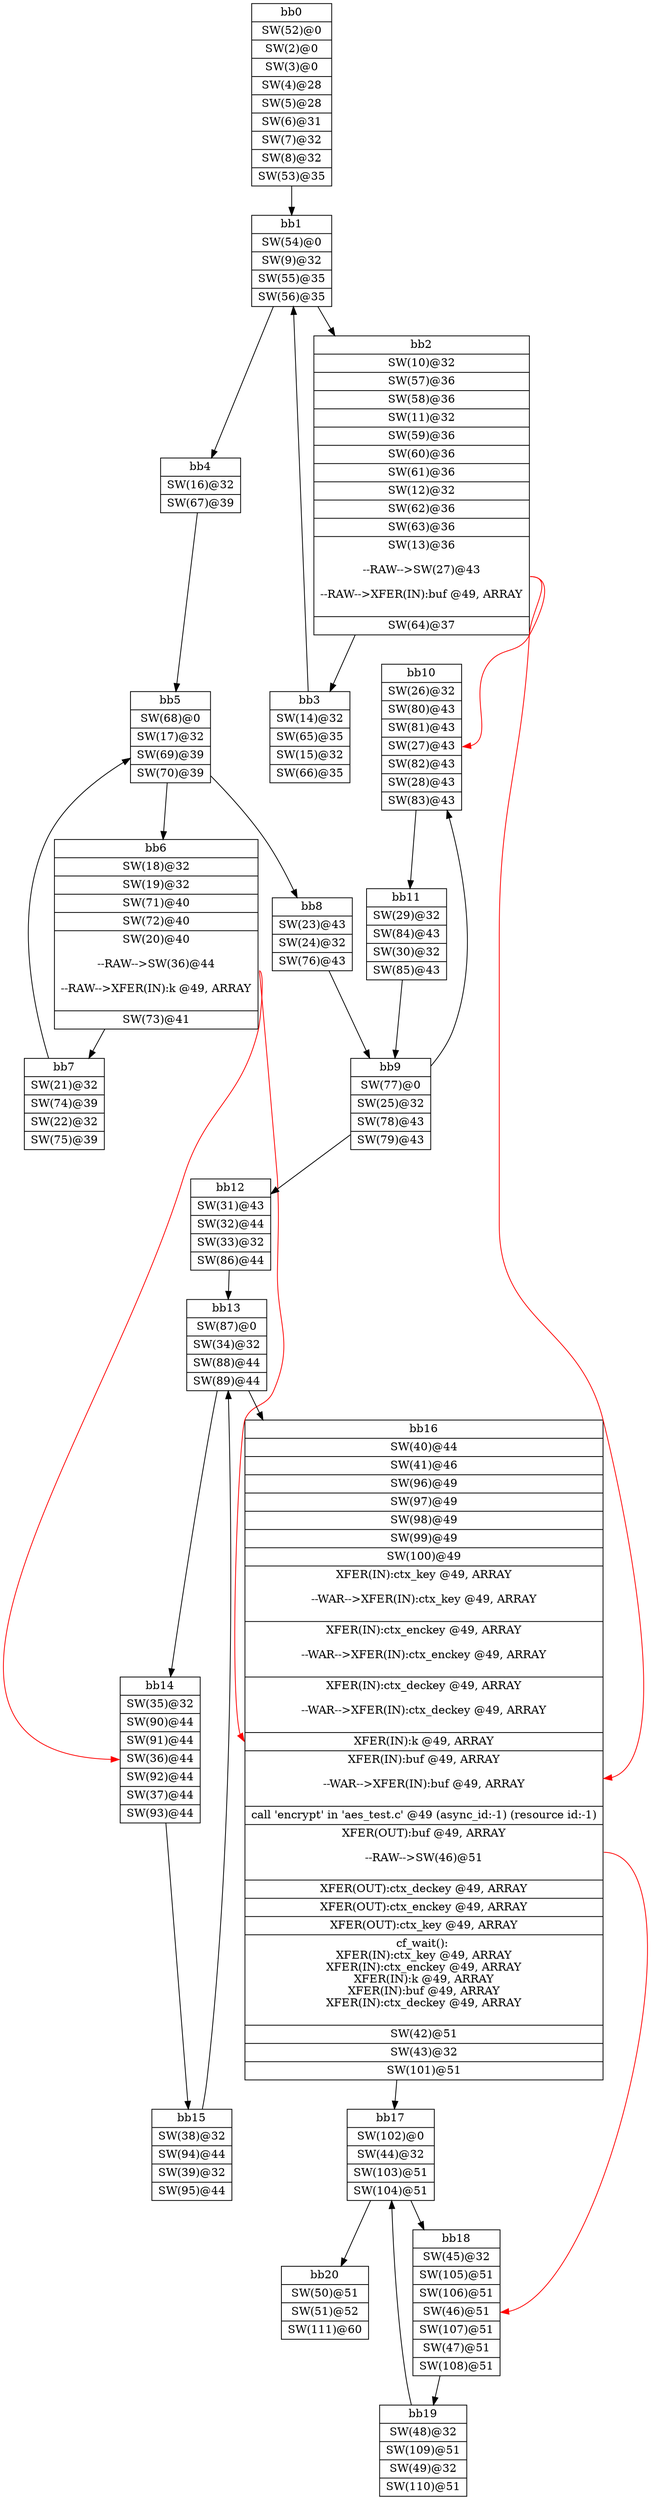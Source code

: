 digraph CDFG {
node [shape=record];
bb0 [shape=record, label = "{bb0|<x0x3da35a0>SW(52)@0\n|<x0x330f4d0>SW(2)@0\n|<x0x3311050>SW(3)@0\n|<x0x3d98360>SW(4)@28\n|<x0x3d985c0>SW(5)@28\n|<x0x3d9a800>SW(6)@31\n|<x0x3d987b0>SW(7)@32\n|<x0x3d98910>SW(8)@32\n|<x0x3da37b0>SW(53)@35\n}"];
bb1 [shape=record, label = "{bb1|<x0x3da3970>SW(54)@0\n|<x0x3d98a70>SW(9)@32\n|<x0x3da3ad0>SW(55)@35\n|<x0x3da3ca0>SW(56)@35\n}"];
bb2 [shape=record, label = "{bb2|<x0x3d999b0>SW(10)@32\n|<x0x3da0710>SW(57)@36\n|<x0x3da0860>SW(58)@36\n|<x0x3d99b10>SW(11)@32\n|<x0x3da0a20>SW(59)@36\n|<x0x3da0bf0>SW(60)@36\n|<x0x3da0dc0>SW(61)@36\n|<x0x3d99c70>SW(12)@32\n|<x0x3da0f80>SW(62)@36\n|<x0x3da1110>SW(63)@36\n|<x0x3d99e40>SW(13)@36\n\n--RAW--\>SW(27)@43\n\n--RAW--\>XFER(IN):buf @49, ARRAY\n\n|<x0x3da11d0>SW(64)@37\n}"];
bb3 [shape=record, label = "{bb3|<x0x3d9a170>SW(14)@32\n|<x0x3da1510>SW(65)@35\n|<x0x3d9d910>SW(15)@32\n|<x0x3da16d0>SW(66)@35\n}"];
bb4 [shape=record, label = "{bb4|<x0x3d9a320>SW(16)@32\n|<x0x3da1790>SW(67)@39\n}"];
bb5 [shape=record, label = "{bb5|<x0x3da1a10>SW(68)@0\n|<x0x3d9a4e0>SW(17)@32\n|<x0x3da2090>SW(69)@39\n|<x0x3da21e0>SW(70)@39\n}"];
bb6 [shape=record, label = "{bb6|<x0x3d9cf30>SW(18)@32\n|<x0x3d9d100>SW(19)@32\n|<x0x3da1d30>SW(71)@40\n|<x0x3da6120>SW(72)@40\n|<x0x3d9d2d0>SW(20)@40\n\n--RAW--\>SW(36)@44\n\n--RAW--\>XFER(IN):k @49, ARRAY\n\n|<x0x3da6340>SW(73)@41\n}"];
bb7 [shape=record, label = "{bb7|<x0x3d9d5d0>SW(21)@32\n|<x0x3da6650>SW(74)@39\n|<x0x3d9d6f0>SW(22)@32\n|<x0x3da86f0>SW(75)@39\n}"];
bb8 [shape=record, label = "{bb8|<x0x3d9cb30>SW(23)@43\n|<x0x3d9a990>SW(24)@32\n|<x0x3da73c0>SW(76)@43\n}"];
bb9 [shape=record, label = "{bb9|<x0x3da6ca0>SW(77)@0\n|<x0x3d9db20>SW(25)@32\n|<x0x3da6e00>SW(78)@43\n|<x0x3da6fd0>SW(79)@43\n}"];
bb10 [shape=record, label = "{bb10|<x0x3d9dcf0>SW(26)@32\n|<x0x3da7750>SW(80)@43\n|<x0x3da7920>SW(81)@43\n|<x0x3d9aa30>SW(27)@43\n|<x0x3da7b40>SW(82)@43\n|<x0x3d9ad40>SW(28)@43\n|<x0x3da7d30>SW(83)@43\n}"];
bb11 [shape=record, label = "{bb11|<x0x3d9ade0>SW(29)@32\n|<x0x3da7df0>SW(84)@43\n|<x0x3d9ae80>SW(30)@32\n|<x0x3da7fb0>SW(85)@43\n}"];
bb12 [shape=record, label = "{bb12|<x0x3d9af20>SW(31)@43\n|<x0x3d9b150>SW(32)@44\n|<x0x3d9b320>SW(33)@32\n|<x0x3da4130>SW(86)@44\n}"];
bb13 [shape=record, label = "{bb13|<x0x3da5f50>SW(87)@0\n|<x0x3d9b400>SW(34)@32\n|<x0x3da41d0>SW(88)@44\n|<x0x3da4340>SW(89)@44\n}"];
bb14 [shape=record, label = "{bb14|<x0x3d9b4c0>SW(35)@32\n|<x0x3da4690>SW(90)@44\n|<x0x3da4820>SW(91)@44\n|<x0x3d9b580>SW(36)@44\n|<x0x3da49e0>SW(92)@44\n|<x0x3d9b620>SW(37)@44\n|<x0x3da4b60>SW(93)@44\n}"];
bb15 [shape=record, label = "{bb15|<x0x3d9b7f0>SW(38)@32\n|<x0x3da4e70>SW(94)@44\n|<x0x3d9b950>SW(39)@32\n|<x0x3da5070>SW(95)@44\n}"];
bb16 [shape=record, label = "{bb16|<x0x3d9bb20>SW(40)@44\n|<x0x3d9bca0>SW(41)@46\n|<x0x3da5b00>SW(96)@49\n|<x0x3da6800>SW(97)@49\n|<x0x3da8a50>SW(98)@49\n|<x0x3daa750>SW(99)@49\n|<x0x3daa8c0>SW(100)@49\n|<x0x3dab940>XFER(IN):ctx_key @49, ARRAY\n\n--WAR--\>XFER(IN):ctx_key @49, ARRAY\n\n|<x0x3dacb60>XFER(IN):ctx_enckey @49, ARRAY\n\n--WAR--\>XFER(IN):ctx_enckey @49, ARRAY\n\n|<x0x3dacda0>XFER(IN):ctx_deckey @49, ARRAY\n\n--WAR--\>XFER(IN):ctx_deckey @49, ARRAY\n\n|<x0x3dacfe0>XFER(IN):k @49, ARRAY\n|<x0x3dad100>XFER(IN):buf @49, ARRAY\n\n--WAR--\>XFER(IN):buf @49, ARRAY\n\n|<x0x330f3d0>call 'encrypt' in 'aes_test.c' @49 (async_id:-1) (resource id:-1)\n|<x0x3dad220>XFER(OUT):buf @49, ARRAY\n\n--RAW--\>SW(46)@51\n\n|<x0x3dacec0>XFER(OUT):ctx_deckey @49, ARRAY\n|<x0x3dacc80>XFER(OUT):ctx_enckey @49, ARRAY\n|<x0x3daba10>XFER(OUT):ctx_key @49, ARRAY\n|<x0x3db95f0>cf_wait(): \nXFER(IN):ctx_key @49, ARRAY\nXFER(IN):ctx_enckey @49, ARRAY\nXFER(IN):k @49, ARRAY\nXFER(IN):buf @49, ARRAY\nXFER(IN):ctx_deckey @49, ARRAY\n\n|<x0x3d9e2f0>SW(42)@51\n|<x0x3d9e450>SW(43)@32\n|<x0x3da8b80>SW(101)@51\n}"];
bb17 [shape=record, label = "{bb17|<x0x3da8e60>SW(102)@0\n|<x0x3d9e880>SW(44)@32\n|<x0x3da9060>SW(103)@51\n|<x0x3da91f0>SW(104)@51\n}"];
bb18 [shape=record, label = "{bb18|<x0x3d9e920>SW(45)@32\n|<x0x3da93a0>SW(105)@51\n|<x0x3da9550>SW(106)@51\n|<x0x3d9ea00>SW(46)@51\n|<x0x3da9770>SW(107)@51\n|<x0x3d9ec20>SW(47)@51\n|<x0x3da9960>SW(108)@51\n}"];
bb19 [shape=record, label = "{bb19|<x0x3d9ecc0>SW(48)@32\n|<x0x3da9ca0>SW(109)@51\n|<x0x3d9ee40>SW(49)@32\n|<x0x3da9d60>SW(110)@51\n}"];
bb20 [shape=record, label = "{bb20|<x0x3d9eff0>SW(50)@51\n|<x0x3d9f170>SW(51)@52\n|<x0x3daa0b0>SW(111)@60\n}"];
bb0 -> bb1
bb1 -> bb2
bb1 -> bb4
bb2 -> bb3
bb3 -> bb1
bb4 -> bb5
bb5 -> bb6
bb5 -> bb8
bb6 -> bb7
bb7 -> bb5
bb8 -> bb9
bb9 -> bb10
bb9 -> bb12
bb10 -> bb11
bb11 -> bb9
bb12 -> bb13
bb13 -> bb14
bb13 -> bb16
bb14 -> bb15
bb15 -> bb13
bb16 -> bb17
bb17 -> bb18
bb17 -> bb20
bb18 -> bb19
bb19 -> bb17
bb2:x0x3d99e40 -> bb10:x0x3d9aa30[color=red]
bb2:x0x3d99e40 -> bb16:x0x3dad100[color=red]
bb6:x0x3d9d2d0 -> bb14:x0x3d9b580[color=red]
bb6:x0x3d9d2d0 -> bb16:x0x3dacfe0[color=red]
bb16:x0x3dad220 -> bb18:x0x3d9ea00[color=red]
}
